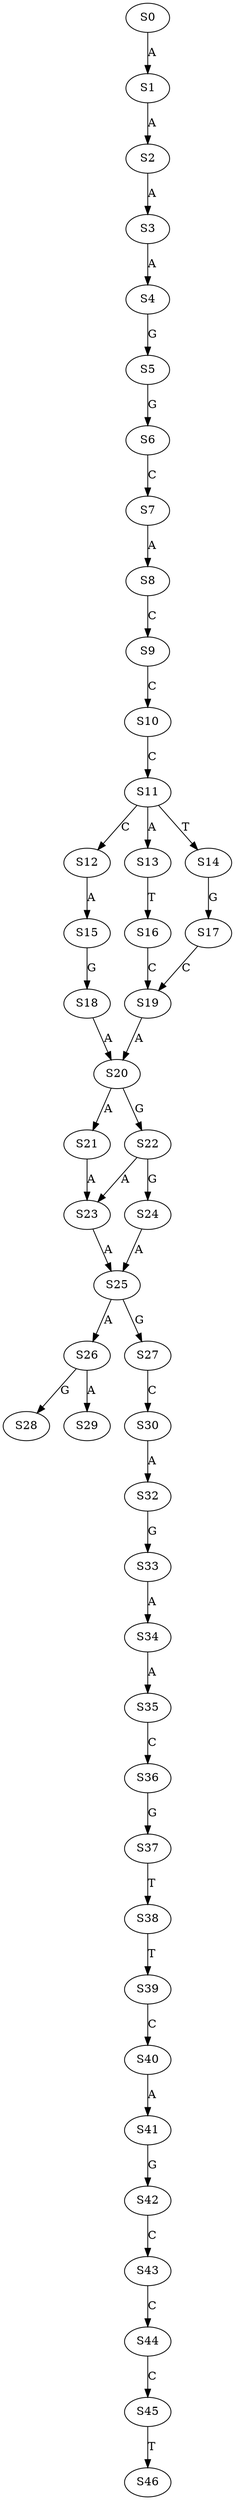 strict digraph  {
	S0 -> S1 [ label = A ];
	S1 -> S2 [ label = A ];
	S2 -> S3 [ label = A ];
	S3 -> S4 [ label = A ];
	S4 -> S5 [ label = G ];
	S5 -> S6 [ label = G ];
	S6 -> S7 [ label = C ];
	S7 -> S8 [ label = A ];
	S8 -> S9 [ label = C ];
	S9 -> S10 [ label = C ];
	S10 -> S11 [ label = C ];
	S11 -> S12 [ label = C ];
	S11 -> S13 [ label = A ];
	S11 -> S14 [ label = T ];
	S12 -> S15 [ label = A ];
	S13 -> S16 [ label = T ];
	S14 -> S17 [ label = G ];
	S15 -> S18 [ label = G ];
	S16 -> S19 [ label = C ];
	S17 -> S19 [ label = C ];
	S18 -> S20 [ label = A ];
	S19 -> S20 [ label = A ];
	S20 -> S21 [ label = A ];
	S20 -> S22 [ label = G ];
	S21 -> S23 [ label = A ];
	S22 -> S24 [ label = G ];
	S22 -> S23 [ label = A ];
	S23 -> S25 [ label = A ];
	S24 -> S25 [ label = A ];
	S25 -> S26 [ label = A ];
	S25 -> S27 [ label = G ];
	S26 -> S28 [ label = G ];
	S26 -> S29 [ label = A ];
	S27 -> S30 [ label = C ];
	S30 -> S32 [ label = A ];
	S32 -> S33 [ label = G ];
	S33 -> S34 [ label = A ];
	S34 -> S35 [ label = A ];
	S35 -> S36 [ label = C ];
	S36 -> S37 [ label = G ];
	S37 -> S38 [ label = T ];
	S38 -> S39 [ label = T ];
	S39 -> S40 [ label = C ];
	S40 -> S41 [ label = A ];
	S41 -> S42 [ label = G ];
	S42 -> S43 [ label = C ];
	S43 -> S44 [ label = C ];
	S44 -> S45 [ label = C ];
	S45 -> S46 [ label = T ];
}
